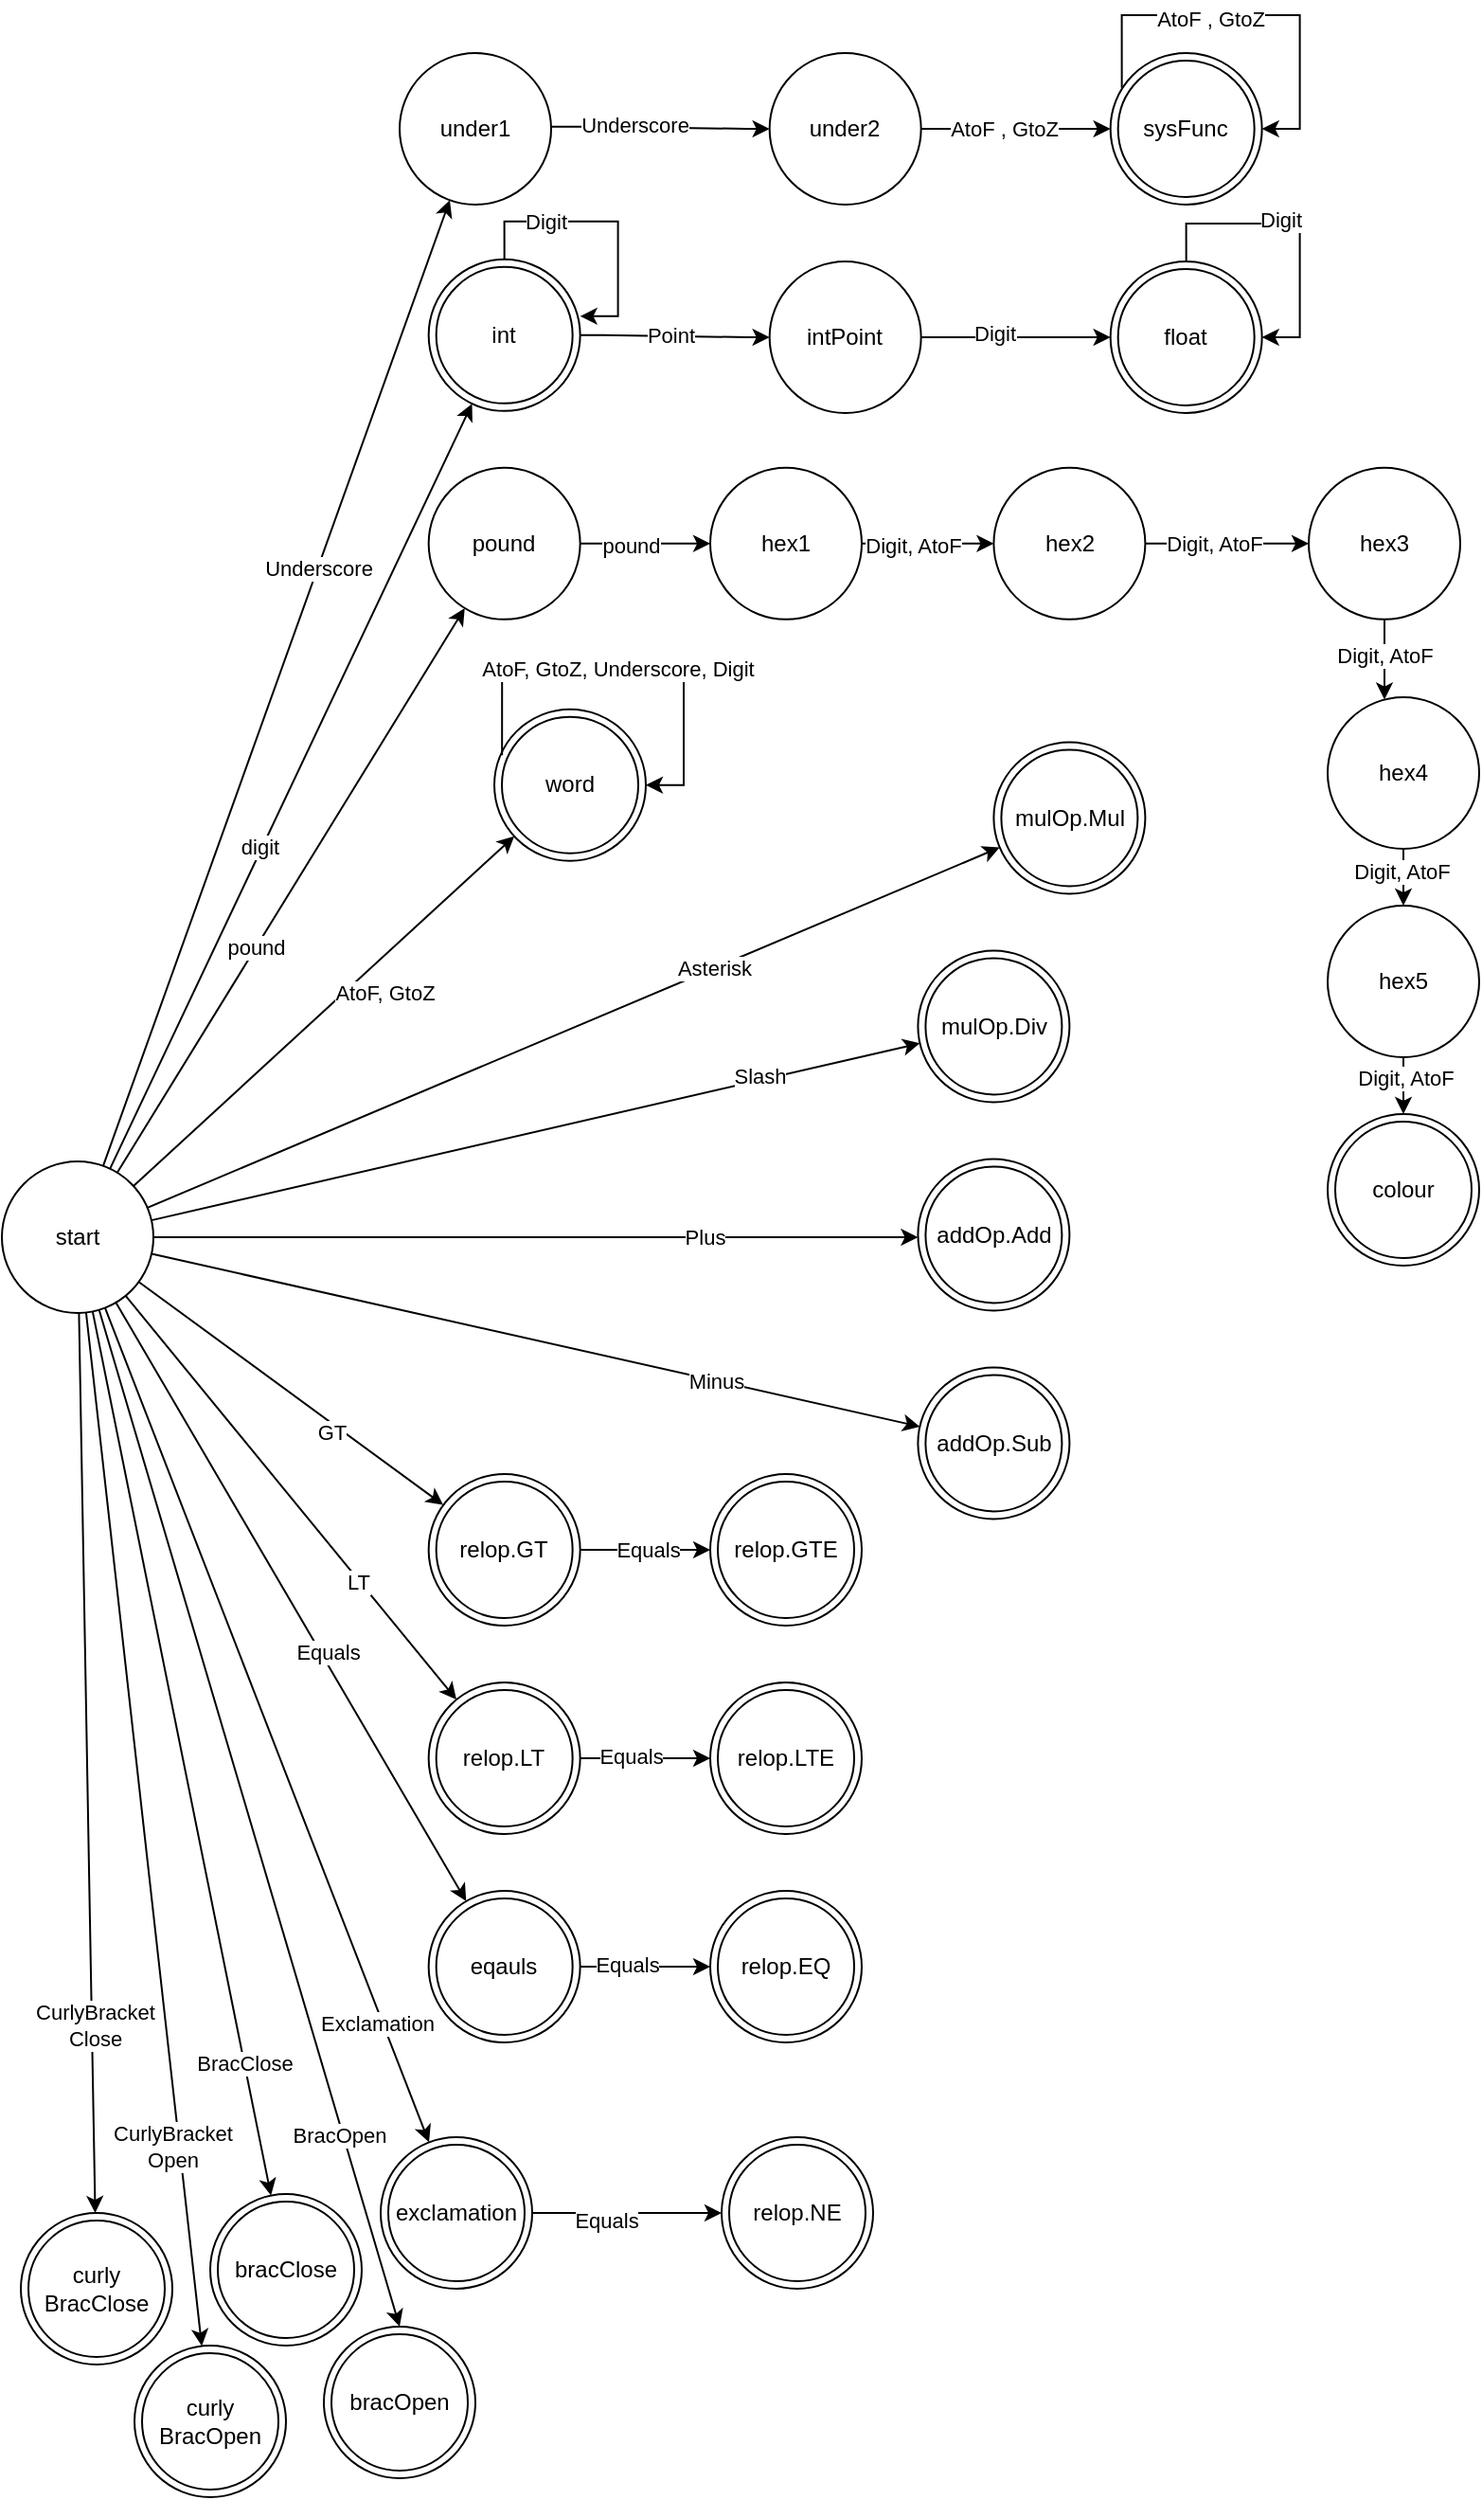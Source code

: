 <mxfile version="21.1.4" type="device">
  <diagram name="Page-1" id="9dnfms68kQYcWv1hn0Jb">
    <mxGraphModel dx="983" dy="1687" grid="1" gridSize="10" guides="1" tooltips="1" connect="1" arrows="1" fold="1" page="1" pageScale="1" pageWidth="827" pageHeight="1169" math="0" shadow="0">
      <root>
        <mxCell id="0" />
        <mxCell id="1" parent="0" />
        <mxCell id="jhRFJCUqM1kgl0zMGDGb-3" value="" style="rounded=0;orthogonalLoop=1;jettySize=auto;html=1;orthogonal=1;" parent="1" source="jhRFJCUqM1kgl0zMGDGb-1" target="jhRFJCUqM1kgl0zMGDGb-2" edge="1">
          <mxGeometry relative="1" as="geometry" />
        </mxCell>
        <mxCell id="jhRFJCUqM1kgl0zMGDGb-5" value="Underscore" style="edgeLabel;html=1;align=center;verticalAlign=middle;resizable=0;points=[];" parent="jhRFJCUqM1kgl0zMGDGb-3" vertex="1" connectable="0">
          <mxGeometry x="0.239" relative="1" as="geometry">
            <mxPoint as="offset" />
          </mxGeometry>
        </mxCell>
        <mxCell id="jhRFJCUqM1kgl0zMGDGb-15" value="" style="rounded=0;orthogonalLoop=1;jettySize=auto;html=1;orthogonal=1;" parent="1" source="jhRFJCUqM1kgl0zMGDGb-1" target="jhRFJCUqM1kgl0zMGDGb-14" edge="1">
          <mxGeometry relative="1" as="geometry" />
        </mxCell>
        <mxCell id="jhRFJCUqM1kgl0zMGDGb-32" value="digit" style="edgeLabel;html=1;align=center;verticalAlign=middle;resizable=0;points=[];" parent="jhRFJCUqM1kgl0zMGDGb-15" vertex="1" connectable="0">
          <mxGeometry x="-0.16" y="2" relative="1" as="geometry">
            <mxPoint as="offset" />
          </mxGeometry>
        </mxCell>
        <mxCell id="jhRFJCUqM1kgl0zMGDGb-33" style="rounded=0;orthogonalLoop=1;jettySize=auto;html=1;orthogonal=1;" parent="1" source="jhRFJCUqM1kgl0zMGDGb-1" target="jhRFJCUqM1kgl0zMGDGb-34" edge="1">
          <mxGeometry relative="1" as="geometry">
            <mxPoint x="320" y="360" as="targetPoint" />
          </mxGeometry>
        </mxCell>
        <mxCell id="jhRFJCUqM1kgl0zMGDGb-35" value="pound" style="edgeLabel;html=1;align=center;verticalAlign=middle;resizable=0;points=[];" parent="jhRFJCUqM1kgl0zMGDGb-33" vertex="1" connectable="0">
          <mxGeometry x="-0.203" relative="1" as="geometry">
            <mxPoint as="offset" />
          </mxGeometry>
        </mxCell>
        <mxCell id="jhRFJCUqM1kgl0zMGDGb-60" value="" style="rounded=0;orthogonalLoop=1;jettySize=auto;html=1;orthogonal=1;" parent="1" source="jhRFJCUqM1kgl0zMGDGb-1" target="jhRFJCUqM1kgl0zMGDGb-59" edge="1">
          <mxGeometry relative="1" as="geometry" />
        </mxCell>
        <mxCell id="jhRFJCUqM1kgl0zMGDGb-61" value="AtoF, GtoZ" style="edgeLabel;html=1;align=center;verticalAlign=middle;resizable=0;points=[];" parent="jhRFJCUqM1kgl0zMGDGb-60" vertex="1" connectable="0">
          <mxGeometry x="0.304" y="-1" relative="1" as="geometry">
            <mxPoint y="17" as="offset" />
          </mxGeometry>
        </mxCell>
        <mxCell id="jhRFJCUqM1kgl0zMGDGb-65" value="" style="rounded=0;orthogonalLoop=1;jettySize=auto;html=1;orthogonal=1;" parent="1" source="jhRFJCUqM1kgl0zMGDGb-1" target="jhRFJCUqM1kgl0zMGDGb-64" edge="1">
          <mxGeometry relative="1" as="geometry" />
        </mxCell>
        <mxCell id="jhRFJCUqM1kgl0zMGDGb-66" value="Asterisk" style="edgeLabel;html=1;align=center;verticalAlign=middle;resizable=0;points=[];" parent="jhRFJCUqM1kgl0zMGDGb-65" vertex="1" connectable="0">
          <mxGeometry x="0.331" relative="1" as="geometry">
            <mxPoint as="offset" />
          </mxGeometry>
        </mxCell>
        <mxCell id="jhRFJCUqM1kgl0zMGDGb-68" value="" style="rounded=0;orthogonalLoop=1;jettySize=auto;html=1;orthogonal=1;" parent="1" source="jhRFJCUqM1kgl0zMGDGb-1" target="jhRFJCUqM1kgl0zMGDGb-67" edge="1">
          <mxGeometry relative="1" as="geometry" />
        </mxCell>
        <mxCell id="jhRFJCUqM1kgl0zMGDGb-69" value="Slash" style="edgeLabel;html=1;align=center;verticalAlign=middle;resizable=0;points=[];" parent="jhRFJCUqM1kgl0zMGDGb-68" vertex="1" connectable="0">
          <mxGeometry x="0.585" y="2" relative="1" as="geometry">
            <mxPoint as="offset" />
          </mxGeometry>
        </mxCell>
        <mxCell id="jhRFJCUqM1kgl0zMGDGb-71" value="" style="rounded=0;orthogonalLoop=1;jettySize=auto;html=1;orthogonal=1;" parent="1" source="jhRFJCUqM1kgl0zMGDGb-1" target="jhRFJCUqM1kgl0zMGDGb-70" edge="1">
          <mxGeometry relative="1" as="geometry" />
        </mxCell>
        <mxCell id="jhRFJCUqM1kgl0zMGDGb-74" value="Plus" style="edgeLabel;html=1;align=center;verticalAlign=middle;resizable=0;points=[];" parent="jhRFJCUqM1kgl0zMGDGb-71" vertex="1" connectable="0">
          <mxGeometry x="0.439" relative="1" as="geometry">
            <mxPoint as="offset" />
          </mxGeometry>
        </mxCell>
        <mxCell id="jhRFJCUqM1kgl0zMGDGb-73" value="" style="rounded=0;orthogonalLoop=1;jettySize=auto;html=1;orthogonal=1;" parent="1" source="jhRFJCUqM1kgl0zMGDGb-1" target="jhRFJCUqM1kgl0zMGDGb-72" edge="1">
          <mxGeometry relative="1" as="geometry" />
        </mxCell>
        <mxCell id="jhRFJCUqM1kgl0zMGDGb-75" value="Minus" style="edgeLabel;html=1;align=center;verticalAlign=middle;resizable=0;points=[];" parent="jhRFJCUqM1kgl0zMGDGb-73" vertex="1" connectable="0">
          <mxGeometry x="0.467" relative="1" as="geometry">
            <mxPoint as="offset" />
          </mxGeometry>
        </mxCell>
        <mxCell id="jhRFJCUqM1kgl0zMGDGb-77" value="" style="rounded=0;orthogonalLoop=1;jettySize=auto;html=1;" parent="1" source="jhRFJCUqM1kgl0zMGDGb-1" target="jhRFJCUqM1kgl0zMGDGb-76" edge="1">
          <mxGeometry relative="1" as="geometry" />
        </mxCell>
        <mxCell id="jhRFJCUqM1kgl0zMGDGb-78" value="GT" style="edgeLabel;html=1;align=center;verticalAlign=middle;resizable=0;points=[];" parent="jhRFJCUqM1kgl0zMGDGb-77" vertex="1" connectable="0">
          <mxGeometry x="0.298" y="-5" relative="1" as="geometry">
            <mxPoint y="-1" as="offset" />
          </mxGeometry>
        </mxCell>
        <mxCell id="jhRFJCUqM1kgl0zMGDGb-80" value="" style="rounded=0;orthogonalLoop=1;jettySize=auto;html=1;" parent="1" source="jhRFJCUqM1kgl0zMGDGb-1" target="jhRFJCUqM1kgl0zMGDGb-79" edge="1">
          <mxGeometry relative="1" as="geometry" />
        </mxCell>
        <mxCell id="jhRFJCUqM1kgl0zMGDGb-81" value="LT" style="edgeLabel;html=1;align=center;verticalAlign=middle;resizable=0;points=[];" parent="jhRFJCUqM1kgl0zMGDGb-80" vertex="1" connectable="0">
          <mxGeometry x="0.414" y="-2" relative="1" as="geometry">
            <mxPoint y="-1" as="offset" />
          </mxGeometry>
        </mxCell>
        <mxCell id="jhRFJCUqM1kgl0zMGDGb-83" style="rounded=0;orthogonalLoop=1;jettySize=auto;html=1;" parent="1" source="jhRFJCUqM1kgl0zMGDGb-1" target="jhRFJCUqM1kgl0zMGDGb-82" edge="1">
          <mxGeometry relative="1" as="geometry" />
        </mxCell>
        <mxCell id="jhRFJCUqM1kgl0zMGDGb-85" value="Equals" style="edgeLabel;html=1;align=center;verticalAlign=middle;resizable=0;points=[];" parent="jhRFJCUqM1kgl0zMGDGb-83" vertex="1" connectable="0">
          <mxGeometry x="0.176" y="3" relative="1" as="geometry">
            <mxPoint as="offset" />
          </mxGeometry>
        </mxCell>
        <mxCell id="jhRFJCUqM1kgl0zMGDGb-90" style="rounded=0;orthogonalLoop=1;jettySize=auto;html=1;" parent="1" source="jhRFJCUqM1kgl0zMGDGb-1" target="jhRFJCUqM1kgl0zMGDGb-89" edge="1">
          <mxGeometry relative="1" as="geometry">
            <mxPoint x="20" y="600" as="sourcePoint" />
          </mxGeometry>
        </mxCell>
        <mxCell id="jhRFJCUqM1kgl0zMGDGb-92" value="&lt;div&gt;Exclamation&lt;/div&gt;" style="edgeLabel;html=1;align=center;verticalAlign=middle;resizable=0;points=[];" parent="jhRFJCUqM1kgl0zMGDGb-90" vertex="1" connectable="0">
          <mxGeometry x="0.71" y="-3" relative="1" as="geometry">
            <mxPoint as="offset" />
          </mxGeometry>
        </mxCell>
        <mxCell id="ET18edDYnYJJUbgho2yR-3" style="rounded=0;orthogonalLoop=1;jettySize=auto;html=1;entryX=0.5;entryY=0;entryDx=0;entryDy=0;" edge="1" parent="1" source="jhRFJCUqM1kgl0zMGDGb-1" target="ET18edDYnYJJUbgho2yR-1">
          <mxGeometry relative="1" as="geometry" />
        </mxCell>
        <mxCell id="ET18edDYnYJJUbgho2yR-5" value="BracOpen" style="edgeLabel;html=1;align=center;verticalAlign=middle;resizable=0;points=[];" vertex="1" connectable="0" parent="ET18edDYnYJJUbgho2yR-3">
          <mxGeometry x="-0.269" y="-3" relative="1" as="geometry">
            <mxPoint x="71" y="238" as="offset" />
          </mxGeometry>
        </mxCell>
        <mxCell id="ET18edDYnYJJUbgho2yR-6" style="rounded=0;orthogonalLoop=1;jettySize=auto;html=1;" edge="1" parent="1" source="jhRFJCUqM1kgl0zMGDGb-1" target="ET18edDYnYJJUbgho2yR-2">
          <mxGeometry relative="1" as="geometry" />
        </mxCell>
        <mxCell id="ET18edDYnYJJUbgho2yR-7" value="BracClose" style="edgeLabel;html=1;align=center;verticalAlign=middle;resizable=0;points=[];" vertex="1" connectable="0" parent="ET18edDYnYJJUbgho2yR-6">
          <mxGeometry x="0.7" relative="1" as="geometry">
            <mxPoint as="offset" />
          </mxGeometry>
        </mxCell>
        <mxCell id="ET18edDYnYJJUbgho2yR-10" style="rounded=0;orthogonalLoop=1;jettySize=auto;html=1;" edge="1" parent="1" source="jhRFJCUqM1kgl0zMGDGb-1" target="ET18edDYnYJJUbgho2yR-8">
          <mxGeometry relative="1" as="geometry" />
        </mxCell>
        <mxCell id="ET18edDYnYJJUbgho2yR-12" value="CurlyBracket&lt;br&gt;Open" style="edgeLabel;html=1;align=center;verticalAlign=middle;resizable=0;points=[];" vertex="1" connectable="0" parent="ET18edDYnYJJUbgho2yR-10">
          <mxGeometry x="0.611" y="-4" relative="1" as="geometry">
            <mxPoint as="offset" />
          </mxGeometry>
        </mxCell>
        <mxCell id="ET18edDYnYJJUbgho2yR-11" style="rounded=0;orthogonalLoop=1;jettySize=auto;html=1;" edge="1" parent="1" source="jhRFJCUqM1kgl0zMGDGb-1" target="ET18edDYnYJJUbgho2yR-9">
          <mxGeometry relative="1" as="geometry" />
        </mxCell>
        <mxCell id="ET18edDYnYJJUbgho2yR-13" value="CurlyBracket&lt;br&gt;Close" style="edgeLabel;html=1;align=center;verticalAlign=middle;resizable=0;points=[];" vertex="1" connectable="0" parent="ET18edDYnYJJUbgho2yR-11">
          <mxGeometry x="0.583" y="1" relative="1" as="geometry">
            <mxPoint as="offset" />
          </mxGeometry>
        </mxCell>
        <mxCell id="jhRFJCUqM1kgl0zMGDGb-1" value="start" style="ellipse;whiteSpace=wrap;html=1;aspect=fixed;" parent="1" vertex="1">
          <mxGeometry y="385" width="80" height="80" as="geometry" />
        </mxCell>
        <mxCell id="jhRFJCUqM1kgl0zMGDGb-7" value="" style="edgeStyle=orthogonalEdgeStyle;rounded=0;orthogonalLoop=1;jettySize=auto;html=1;noEdgeStyle=1;orthogonal=1;" parent="1" source="jhRFJCUqM1kgl0zMGDGb-2" target="jhRFJCUqM1kgl0zMGDGb-6" edge="1">
          <mxGeometry relative="1" as="geometry">
            <Array as="points">
              <mxPoint x="317.33" y="-161.08" />
              <mxPoint x="393.33" y="-160.006" />
            </Array>
          </mxGeometry>
        </mxCell>
        <mxCell id="jhRFJCUqM1kgl0zMGDGb-8" value="Underscore" style="edgeLabel;html=1;align=center;verticalAlign=middle;resizable=0;points=[];" parent="jhRFJCUqM1kgl0zMGDGb-7" vertex="1" connectable="0">
          <mxGeometry x="-0.244" y="1" relative="1" as="geometry">
            <mxPoint as="offset" />
          </mxGeometry>
        </mxCell>
        <mxCell id="jhRFJCUqM1kgl0zMGDGb-2" value="under1" style="ellipse;whiteSpace=wrap;html=1;aspect=fixed;" parent="1" vertex="1">
          <mxGeometry x="210" y="-200.01" width="80" height="80" as="geometry" />
        </mxCell>
        <mxCell id="jhRFJCUqM1kgl0zMGDGb-10" value="" style="rounded=0;orthogonalLoop=1;jettySize=auto;html=1;noEdgeStyle=1;orthogonal=1;" parent="1" source="jhRFJCUqM1kgl0zMGDGb-6" target="jhRFJCUqM1kgl0zMGDGb-9" edge="1">
          <mxGeometry relative="1" as="geometry">
            <Array as="points">
              <mxPoint x="497.33" y="-160.006" />
              <mxPoint x="573.33" y="-160.006" />
            </Array>
          </mxGeometry>
        </mxCell>
        <mxCell id="jhRFJCUqM1kgl0zMGDGb-11" value="AtoF , GtoZ" style="edgeLabel;html=1;align=center;verticalAlign=middle;resizable=0;points=[];" parent="jhRFJCUqM1kgl0zMGDGb-10" vertex="1" connectable="0">
          <mxGeometry x="-0.14" relative="1" as="geometry">
            <mxPoint as="offset" />
          </mxGeometry>
        </mxCell>
        <mxCell id="jhRFJCUqM1kgl0zMGDGb-6" value="under2" style="ellipse;whiteSpace=wrap;html=1;aspect=fixed;" parent="1" vertex="1">
          <mxGeometry x="405.33" y="-200.006" width="80" height="80" as="geometry" />
        </mxCell>
        <mxCell id="jhRFJCUqM1kgl0zMGDGb-9" value="sysFunc" style="ellipse;whiteSpace=wrap;html=1;aspect=fixed;shape=doubleEllipse;" parent="1" vertex="1">
          <mxGeometry x="585.33" y="-200.006" width="80" height="80" as="geometry" />
        </mxCell>
        <mxCell id="jhRFJCUqM1kgl0zMGDGb-12" style="edgeStyle=orthogonalEdgeStyle;rounded=0;orthogonalLoop=1;jettySize=auto;html=1;exitX=0.075;exitY=0.23;exitDx=0;exitDy=0;entryX=1;entryY=0.5;entryDx=0;entryDy=0;exitPerimeter=0;" parent="1" source="jhRFJCUqM1kgl0zMGDGb-9" target="jhRFJCUqM1kgl0zMGDGb-9" edge="1">
          <mxGeometry relative="1" as="geometry" />
        </mxCell>
        <mxCell id="jhRFJCUqM1kgl0zMGDGb-31" value="AtoF , GtoZ" style="edgeLabel;html=1;align=center;verticalAlign=middle;resizable=0;points=[];" parent="jhRFJCUqM1kgl0zMGDGb-12" vertex="1" connectable="0">
          <mxGeometry x="0.056" y="-2" relative="1" as="geometry">
            <mxPoint x="-27" as="offset" />
          </mxGeometry>
        </mxCell>
        <mxCell id="jhRFJCUqM1kgl0zMGDGb-20" value="" style="edgeStyle=orthogonalEdgeStyle;rounded=0;orthogonalLoop=1;jettySize=auto;html=1;noEdgeStyle=1;orthogonal=1;" parent="1" source="jhRFJCUqM1kgl0zMGDGb-14" target="jhRFJCUqM1kgl0zMGDGb-19" edge="1">
          <mxGeometry relative="1" as="geometry">
            <Array as="points">
              <mxPoint x="317.33" y="-51.08" />
              <mxPoint x="393.33" y="-50.006" />
            </Array>
          </mxGeometry>
        </mxCell>
        <mxCell id="jhRFJCUqM1kgl0zMGDGb-21" value="Point" style="edgeLabel;html=1;align=center;verticalAlign=middle;resizable=0;points=[];" parent="jhRFJCUqM1kgl0zMGDGb-20" vertex="1" connectable="0">
          <mxGeometry x="-0.325" y="-2" relative="1" as="geometry">
            <mxPoint x="13" y="-2" as="offset" />
          </mxGeometry>
        </mxCell>
        <mxCell id="jhRFJCUqM1kgl0zMGDGb-14" value="int" style="ellipse;whiteSpace=wrap;html=1;aspect=fixed;shape=doubleEllipse;" parent="1" vertex="1">
          <mxGeometry x="225.33" y="-91.08" width="80" height="80" as="geometry" />
        </mxCell>
        <mxCell id="jhRFJCUqM1kgl0zMGDGb-17" style="edgeStyle=orthogonalEdgeStyle;rounded=0;orthogonalLoop=1;jettySize=auto;html=1;entryX=1;entryY=0.375;entryDx=0;entryDy=0;entryPerimeter=0;" parent="1" source="jhRFJCUqM1kgl0zMGDGb-14" target="jhRFJCUqM1kgl0zMGDGb-14" edge="1">
          <mxGeometry relative="1" as="geometry" />
        </mxCell>
        <mxCell id="jhRFJCUqM1kgl0zMGDGb-18" value="Digit" style="edgeLabel;html=1;align=center;verticalAlign=middle;resizable=0;points=[];" parent="jhRFJCUqM1kgl0zMGDGb-17" vertex="1" connectable="0">
          <mxGeometry x="-0.448" relative="1" as="geometry">
            <mxPoint as="offset" />
          </mxGeometry>
        </mxCell>
        <mxCell id="jhRFJCUqM1kgl0zMGDGb-25" value="" style="edgeStyle=orthogonalEdgeStyle;rounded=0;orthogonalLoop=1;jettySize=auto;html=1;noEdgeStyle=1;orthogonal=1;" parent="1" source="jhRFJCUqM1kgl0zMGDGb-19" target="jhRFJCUqM1kgl0zMGDGb-24" edge="1">
          <mxGeometry relative="1" as="geometry">
            <Array as="points">
              <mxPoint x="497.33" y="-50.006" />
              <mxPoint x="573.33" y="-50.006" />
            </Array>
          </mxGeometry>
        </mxCell>
        <mxCell id="jhRFJCUqM1kgl0zMGDGb-28" value="Digit" style="edgeLabel;html=1;align=center;verticalAlign=middle;resizable=0;points=[];" parent="jhRFJCUqM1kgl0zMGDGb-25" vertex="1" connectable="0">
          <mxGeometry x="-0.231" y="2" relative="1" as="geometry">
            <mxPoint as="offset" />
          </mxGeometry>
        </mxCell>
        <mxCell id="jhRFJCUqM1kgl0zMGDGb-19" value="intPoint" style="ellipse;whiteSpace=wrap;html=1;aspect=fixed;shape=ellipse;" parent="1" vertex="1">
          <mxGeometry x="405.33" y="-90.006" width="80" height="80" as="geometry" />
        </mxCell>
        <mxCell id="jhRFJCUqM1kgl0zMGDGb-24" value="float" style="ellipse;whiteSpace=wrap;html=1;aspect=fixed;shape=doubleEllipse;" parent="1" vertex="1">
          <mxGeometry x="585.33" y="-90.006" width="80" height="80" as="geometry" />
        </mxCell>
        <mxCell id="jhRFJCUqM1kgl0zMGDGb-29" style="edgeStyle=orthogonalEdgeStyle;rounded=0;orthogonalLoop=1;jettySize=auto;html=1;exitX=0.5;exitY=0;exitDx=0;exitDy=0;entryX=1;entryY=0.5;entryDx=0;entryDy=0;" parent="1" source="jhRFJCUqM1kgl0zMGDGb-24" target="jhRFJCUqM1kgl0zMGDGb-24" edge="1">
          <mxGeometry relative="1" as="geometry" />
        </mxCell>
        <mxCell id="jhRFJCUqM1kgl0zMGDGb-30" value="Digit" style="edgeLabel;html=1;align=center;verticalAlign=middle;resizable=0;points=[];" parent="jhRFJCUqM1kgl0zMGDGb-29" vertex="1" connectable="0">
          <mxGeometry x="-0.139" y="2" relative="1" as="geometry">
            <mxPoint as="offset" />
          </mxGeometry>
        </mxCell>
        <mxCell id="jhRFJCUqM1kgl0zMGDGb-38" value="" style="rounded=0;orthogonalLoop=1;jettySize=auto;html=1;orthogonal=1;" parent="1" source="jhRFJCUqM1kgl0zMGDGb-34" target="jhRFJCUqM1kgl0zMGDGb-37" edge="1">
          <mxGeometry relative="1" as="geometry" />
        </mxCell>
        <mxCell id="jhRFJCUqM1kgl0zMGDGb-39" value="pound" style="edgeLabel;html=1;align=center;verticalAlign=middle;resizable=0;points=[];" parent="jhRFJCUqM1kgl0zMGDGb-38" vertex="1" connectable="0">
          <mxGeometry x="-0.237" y="-1" relative="1" as="geometry">
            <mxPoint as="offset" />
          </mxGeometry>
        </mxCell>
        <mxCell id="jhRFJCUqM1kgl0zMGDGb-34" value="pound" style="ellipse;whiteSpace=wrap;html=1;aspect=fixed;" parent="1" vertex="1">
          <mxGeometry x="225.33" y="18.92" width="80" height="80" as="geometry" />
        </mxCell>
        <mxCell id="jhRFJCUqM1kgl0zMGDGb-37" value="hex1" style="ellipse;whiteSpace=wrap;html=1;aspect=fixed;" parent="1" vertex="1">
          <mxGeometry x="374" y="18.922" width="80" height="80" as="geometry" />
        </mxCell>
        <mxCell id="jhRFJCUqM1kgl0zMGDGb-42" value="" style="rounded=0;orthogonalLoop=1;jettySize=auto;html=1;orthogonal=1;" parent="1" source="jhRFJCUqM1kgl0zMGDGb-37" target="jhRFJCUqM1kgl0zMGDGb-44" edge="1">
          <mxGeometry relative="1" as="geometry">
            <mxPoint x="635.33" y="168.92" as="sourcePoint" />
          </mxGeometry>
        </mxCell>
        <mxCell id="jhRFJCUqM1kgl0zMGDGb-43" value="Digit, AtoF" style="edgeLabel;html=1;align=center;verticalAlign=middle;resizable=0;points=[];" parent="jhRFJCUqM1kgl0zMGDGb-42" vertex="1" connectable="0">
          <mxGeometry x="-0.237" y="-1" relative="1" as="geometry">
            <mxPoint as="offset" />
          </mxGeometry>
        </mxCell>
        <mxCell id="jhRFJCUqM1kgl0zMGDGb-46" value="" style="rounded=0;orthogonalLoop=1;jettySize=auto;html=1;orthogonal=1;" parent="1" source="jhRFJCUqM1kgl0zMGDGb-44" target="jhRFJCUqM1kgl0zMGDGb-45" edge="1">
          <mxGeometry relative="1" as="geometry" />
        </mxCell>
        <mxCell id="jhRFJCUqM1kgl0zMGDGb-54" value="Digit, AtoF" style="edgeLabel;html=1;align=center;verticalAlign=middle;resizable=0;points=[];" parent="jhRFJCUqM1kgl0zMGDGb-46" vertex="1" connectable="0">
          <mxGeometry x="-0.149" relative="1" as="geometry">
            <mxPoint as="offset" />
          </mxGeometry>
        </mxCell>
        <mxCell id="jhRFJCUqM1kgl0zMGDGb-44" value="hex2" style="ellipse;whiteSpace=wrap;html=1;aspect=fixed;" parent="1" vertex="1">
          <mxGeometry x="523.7" y="18.919" width="80" height="80" as="geometry" />
        </mxCell>
        <mxCell id="jhRFJCUqM1kgl0zMGDGb-48" value="" style="rounded=0;orthogonalLoop=1;jettySize=auto;html=1;orthogonal=1;" parent="1" source="jhRFJCUqM1kgl0zMGDGb-45" target="jhRFJCUqM1kgl0zMGDGb-47" edge="1">
          <mxGeometry relative="1" as="geometry" />
        </mxCell>
        <mxCell id="jhRFJCUqM1kgl0zMGDGb-55" value="Digit, AtoF" style="edgeLabel;html=1;align=center;verticalAlign=middle;resizable=0;points=[];" parent="jhRFJCUqM1kgl0zMGDGb-48" vertex="1" connectable="0">
          <mxGeometry x="-0.129" relative="1" as="geometry">
            <mxPoint as="offset" />
          </mxGeometry>
        </mxCell>
        <mxCell id="jhRFJCUqM1kgl0zMGDGb-45" value="hex3" style="ellipse;whiteSpace=wrap;html=1;aspect=fixed;" parent="1" vertex="1">
          <mxGeometry x="690" y="18.925" width="80" height="80" as="geometry" />
        </mxCell>
        <mxCell id="jhRFJCUqM1kgl0zMGDGb-50" value="" style="rounded=0;orthogonalLoop=1;jettySize=auto;html=1;orthogonal=1;" parent="1" source="jhRFJCUqM1kgl0zMGDGb-47" target="jhRFJCUqM1kgl0zMGDGb-49" edge="1">
          <mxGeometry relative="1" as="geometry" />
        </mxCell>
        <mxCell id="jhRFJCUqM1kgl0zMGDGb-56" value="Digit, AtoF" style="edgeLabel;html=1;align=center;verticalAlign=middle;resizable=0;points=[];" parent="jhRFJCUqM1kgl0zMGDGb-50" vertex="1" connectable="0">
          <mxGeometry x="-0.232" y="-1" relative="1" as="geometry">
            <mxPoint as="offset" />
          </mxGeometry>
        </mxCell>
        <mxCell id="jhRFJCUqM1kgl0zMGDGb-47" value="hex4" style="ellipse;whiteSpace=wrap;html=1;aspect=fixed;" parent="1" vertex="1">
          <mxGeometry x="700" y="140.004" width="80" height="80" as="geometry" />
        </mxCell>
        <mxCell id="jhRFJCUqM1kgl0zMGDGb-52" value="" style="rounded=0;orthogonalLoop=1;jettySize=auto;html=1;orthogonal=1;" parent="1" source="jhRFJCUqM1kgl0zMGDGb-49" target="jhRFJCUqM1kgl0zMGDGb-51" edge="1">
          <mxGeometry relative="1" as="geometry" />
        </mxCell>
        <mxCell id="jhRFJCUqM1kgl0zMGDGb-57" value="Digit, AtoF" style="edgeLabel;html=1;align=center;verticalAlign=middle;resizable=0;points=[];" parent="jhRFJCUqM1kgl0zMGDGb-52" vertex="1" connectable="0">
          <mxGeometry x="-0.282" y="1" relative="1" as="geometry">
            <mxPoint as="offset" />
          </mxGeometry>
        </mxCell>
        <mxCell id="jhRFJCUqM1kgl0zMGDGb-49" value="hex5" style="ellipse;whiteSpace=wrap;html=1;aspect=fixed;" parent="1" vertex="1">
          <mxGeometry x="700" y="249.996" width="80" height="80" as="geometry" />
        </mxCell>
        <mxCell id="jhRFJCUqM1kgl0zMGDGb-51" value="colour" style="ellipse;whiteSpace=wrap;html=1;aspect=fixed;shape=doubleEllipse;" parent="1" vertex="1">
          <mxGeometry x="700.0" y="359.998" width="80" height="80" as="geometry" />
        </mxCell>
        <mxCell id="jhRFJCUqM1kgl0zMGDGb-59" value="word" style="ellipse;whiteSpace=wrap;html=1;aspect=fixed;shape=doubleEllipse;" parent="1" vertex="1">
          <mxGeometry x="260" y="146.35" width="80" height="80" as="geometry" />
        </mxCell>
        <mxCell id="jhRFJCUqM1kgl0zMGDGb-62" style="edgeStyle=orthogonalEdgeStyle;rounded=0;orthogonalLoop=1;jettySize=auto;html=1;exitX=0.051;exitY=0.304;exitDx=0;exitDy=0;entryX=1;entryY=0.5;entryDx=0;entryDy=0;exitPerimeter=0;" parent="1" source="jhRFJCUqM1kgl0zMGDGb-59" target="jhRFJCUqM1kgl0zMGDGb-59" edge="1">
          <mxGeometry relative="1" as="geometry" />
        </mxCell>
        <mxCell id="jhRFJCUqM1kgl0zMGDGb-63" value="AtoF, GtoZ, Underscore, Digit" style="edgeLabel;html=1;align=center;verticalAlign=middle;resizable=0;points=[];" parent="jhRFJCUqM1kgl0zMGDGb-62" vertex="1" connectable="0">
          <mxGeometry x="0.165" y="2" relative="1" as="geometry">
            <mxPoint x="-23" as="offset" />
          </mxGeometry>
        </mxCell>
        <mxCell id="jhRFJCUqM1kgl0zMGDGb-64" value="mulOp.Mul" style="ellipse;whiteSpace=wrap;html=1;aspect=fixed;shape=doubleEllipse;" parent="1" vertex="1">
          <mxGeometry x="523.7" y="163.72" width="80" height="80" as="geometry" />
        </mxCell>
        <mxCell id="jhRFJCUqM1kgl0zMGDGb-67" value="mulOp.Div" style="ellipse;whiteSpace=wrap;html=1;aspect=fixed;shape=doubleEllipse;" parent="1" vertex="1">
          <mxGeometry x="483.7" y="273.72" width="80" height="80" as="geometry" />
        </mxCell>
        <mxCell id="jhRFJCUqM1kgl0zMGDGb-70" value="addOp.Add" style="ellipse;whiteSpace=wrap;html=1;aspect=fixed;shape=doubleEllipse;" parent="1" vertex="1">
          <mxGeometry x="483.7" y="383.72" width="80" height="80" as="geometry" />
        </mxCell>
        <mxCell id="jhRFJCUqM1kgl0zMGDGb-72" value="addOp.Sub" style="ellipse;whiteSpace=wrap;html=1;aspect=fixed;shape=doubleEllipse;" parent="1" vertex="1">
          <mxGeometry x="483.7" y="493.72" width="80" height="80" as="geometry" />
        </mxCell>
        <mxCell id="jhRFJCUqM1kgl0zMGDGb-99" value="" style="edgeStyle=orthogonalEdgeStyle;rounded=0;orthogonalLoop=1;jettySize=auto;html=1;" parent="1" source="jhRFJCUqM1kgl0zMGDGb-76" target="jhRFJCUqM1kgl0zMGDGb-98" edge="1">
          <mxGeometry relative="1" as="geometry" />
        </mxCell>
        <mxCell id="jhRFJCUqM1kgl0zMGDGb-100" value="Equals" style="edgeLabel;html=1;align=center;verticalAlign=middle;resizable=0;points=[];" parent="jhRFJCUqM1kgl0zMGDGb-99" vertex="1" connectable="0">
          <mxGeometry x="0.279" y="2" relative="1" as="geometry">
            <mxPoint x="-9" y="2" as="offset" />
          </mxGeometry>
        </mxCell>
        <mxCell id="jhRFJCUqM1kgl0zMGDGb-76" value="relop.GT" style="ellipse;whiteSpace=wrap;html=1;aspect=fixed;shape=doubleEllipse;" parent="1" vertex="1">
          <mxGeometry x="225.33" y="550" width="80" height="80" as="geometry" />
        </mxCell>
        <mxCell id="jhRFJCUqM1kgl0zMGDGb-96" value="" style="edgeStyle=orthogonalEdgeStyle;rounded=0;orthogonalLoop=1;jettySize=auto;html=1;" parent="1" source="jhRFJCUqM1kgl0zMGDGb-79" target="jhRFJCUqM1kgl0zMGDGb-95" edge="1">
          <mxGeometry relative="1" as="geometry" />
        </mxCell>
        <mxCell id="jhRFJCUqM1kgl0zMGDGb-102" value="Equals" style="edgeLabel;html=1;align=center;verticalAlign=middle;resizable=0;points=[];" parent="jhRFJCUqM1kgl0zMGDGb-96" vertex="1" connectable="0">
          <mxGeometry x="-0.221" y="1" relative="1" as="geometry">
            <mxPoint as="offset" />
          </mxGeometry>
        </mxCell>
        <mxCell id="jhRFJCUqM1kgl0zMGDGb-79" value="relop.LT" style="ellipse;whiteSpace=wrap;html=1;aspect=fixed;shape=doubleEllipse;" parent="1" vertex="1">
          <mxGeometry x="225.33" y="660" width="80" height="80" as="geometry" />
        </mxCell>
        <mxCell id="jhRFJCUqM1kgl0zMGDGb-87" value="" style="edgeStyle=orthogonalEdgeStyle;rounded=0;orthogonalLoop=1;jettySize=auto;html=1;" parent="1" source="jhRFJCUqM1kgl0zMGDGb-82" target="jhRFJCUqM1kgl0zMGDGb-86" edge="1">
          <mxGeometry relative="1" as="geometry" />
        </mxCell>
        <mxCell id="jhRFJCUqM1kgl0zMGDGb-88" value="Equals" style="edgeLabel;html=1;align=center;verticalAlign=middle;resizable=0;points=[];" parent="jhRFJCUqM1kgl0zMGDGb-87" vertex="1" connectable="0">
          <mxGeometry x="-0.29" y="1" relative="1" as="geometry">
            <mxPoint as="offset" />
          </mxGeometry>
        </mxCell>
        <mxCell id="jhRFJCUqM1kgl0zMGDGb-82" value="eqauls" style="ellipse;whiteSpace=wrap;html=1;aspect=fixed;shape=doubleEllipse;" parent="1" vertex="1">
          <mxGeometry x="225.33" y="770" width="80" height="80" as="geometry" />
        </mxCell>
        <mxCell id="jhRFJCUqM1kgl0zMGDGb-86" value="relop.EQ" style="ellipse;whiteSpace=wrap;html=1;aspect=fixed;shape=doubleEllipse;" parent="1" vertex="1">
          <mxGeometry x="374" y="770" width="80" height="80" as="geometry" />
        </mxCell>
        <mxCell id="jhRFJCUqM1kgl0zMGDGb-94" value="" style="edgeStyle=orthogonalEdgeStyle;rounded=0;orthogonalLoop=1;jettySize=auto;html=1;" parent="1" source="jhRFJCUqM1kgl0zMGDGb-89" target="jhRFJCUqM1kgl0zMGDGb-93" edge="1">
          <mxGeometry relative="1" as="geometry" />
        </mxCell>
        <mxCell id="jhRFJCUqM1kgl0zMGDGb-97" value="Equals" style="edgeLabel;html=1;align=center;verticalAlign=middle;resizable=0;points=[];" parent="jhRFJCUqM1kgl0zMGDGb-94" vertex="1" connectable="0">
          <mxGeometry x="-0.224" y="-4" relative="1" as="geometry">
            <mxPoint as="offset" />
          </mxGeometry>
        </mxCell>
        <mxCell id="jhRFJCUqM1kgl0zMGDGb-89" value="exclamation" style="ellipse;whiteSpace=wrap;html=1;aspect=fixed;shape=doubleEllipse;" parent="1" vertex="1">
          <mxGeometry x="200.0" y="900" width="80" height="80" as="geometry" />
        </mxCell>
        <mxCell id="jhRFJCUqM1kgl0zMGDGb-93" value="relop.NE" style="ellipse;whiteSpace=wrap;html=1;aspect=fixed;shape=doubleEllipse;" parent="1" vertex="1">
          <mxGeometry x="380" y="900" width="80" height="80" as="geometry" />
        </mxCell>
        <mxCell id="jhRFJCUqM1kgl0zMGDGb-95" value="relop.LTE" style="ellipse;whiteSpace=wrap;html=1;aspect=fixed;shape=doubleEllipse;" parent="1" vertex="1">
          <mxGeometry x="374" y="660" width="80" height="80" as="geometry" />
        </mxCell>
        <mxCell id="jhRFJCUqM1kgl0zMGDGb-98" value="relop.GTE" style="ellipse;whiteSpace=wrap;html=1;aspect=fixed;shape=doubleEllipse;" parent="1" vertex="1">
          <mxGeometry x="374" y="550" width="80" height="80" as="geometry" />
        </mxCell>
        <mxCell id="ET18edDYnYJJUbgho2yR-1" value="bracOpen" style="ellipse;shape=doubleEllipse;whiteSpace=wrap;html=1;aspect=fixed;" vertex="1" parent="1">
          <mxGeometry x="170" y="1000" width="80" height="80" as="geometry" />
        </mxCell>
        <mxCell id="ET18edDYnYJJUbgho2yR-2" value="bracClose" style="ellipse;shape=doubleEllipse;whiteSpace=wrap;html=1;aspect=fixed;" vertex="1" parent="1">
          <mxGeometry x="110" y="930" width="80" height="80" as="geometry" />
        </mxCell>
        <mxCell id="ET18edDYnYJJUbgho2yR-8" value="curly&lt;br&gt;BracOpen" style="ellipse;shape=doubleEllipse;whiteSpace=wrap;html=1;aspect=fixed;" vertex="1" parent="1">
          <mxGeometry x="70" y="1010" width="80" height="80" as="geometry" />
        </mxCell>
        <mxCell id="ET18edDYnYJJUbgho2yR-9" value="curly&lt;br&gt;BracClose" style="ellipse;shape=doubleEllipse;whiteSpace=wrap;html=1;aspect=fixed;" vertex="1" parent="1">
          <mxGeometry x="10" y="940" width="80" height="80" as="geometry" />
        </mxCell>
      </root>
    </mxGraphModel>
  </diagram>
</mxfile>
